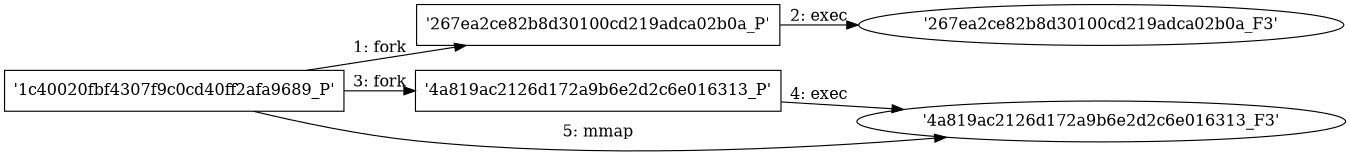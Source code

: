 digraph "D:\Learning\Paper\apt\基于CTI的攻击预警\Dataset\攻击图\ASGfromALLCTI\Using byte_jump as a Detection Mechanism.dot" {
rankdir="LR"
size="9"
fixedsize="false"
splines="true"
nodesep=0.3
ranksep=0
fontsize=10
overlap="scalexy"
engine= "neato"
	"'1c40020fbf4307f9c0cd40ff2afa9689_P'" [node_type=Process shape=box]
	"'267ea2ce82b8d30100cd219adca02b0a_P'" [node_type=Process shape=box]
	"'1c40020fbf4307f9c0cd40ff2afa9689_P'" -> "'267ea2ce82b8d30100cd219adca02b0a_P'" [label="1: fork"]
	"'267ea2ce82b8d30100cd219adca02b0a_P'" [node_type=Process shape=box]
	"'267ea2ce82b8d30100cd219adca02b0a_F3'" [node_type=File shape=ellipse]
	"'267ea2ce82b8d30100cd219adca02b0a_P'" -> "'267ea2ce82b8d30100cd219adca02b0a_F3'" [label="2: exec"]
	"'1c40020fbf4307f9c0cd40ff2afa9689_P'" [node_type=Process shape=box]
	"'4a819ac2126d172a9b6e2d2c6e016313_P'" [node_type=Process shape=box]
	"'1c40020fbf4307f9c0cd40ff2afa9689_P'" -> "'4a819ac2126d172a9b6e2d2c6e016313_P'" [label="3: fork"]
	"'4a819ac2126d172a9b6e2d2c6e016313_P'" [node_type=Process shape=box]
	"'4a819ac2126d172a9b6e2d2c6e016313_F3'" [node_type=File shape=ellipse]
	"'4a819ac2126d172a9b6e2d2c6e016313_P'" -> "'4a819ac2126d172a9b6e2d2c6e016313_F3'" [label="4: exec"]
	"'4a819ac2126d172a9b6e2d2c6e016313_F3'" [node_type=file shape=ellipse]
	"'1c40020fbf4307f9c0cd40ff2afa9689_P'" [node_type=Process shape=box]
	"'1c40020fbf4307f9c0cd40ff2afa9689_P'" -> "'4a819ac2126d172a9b6e2d2c6e016313_F3'" [label="5: mmap"]
}
